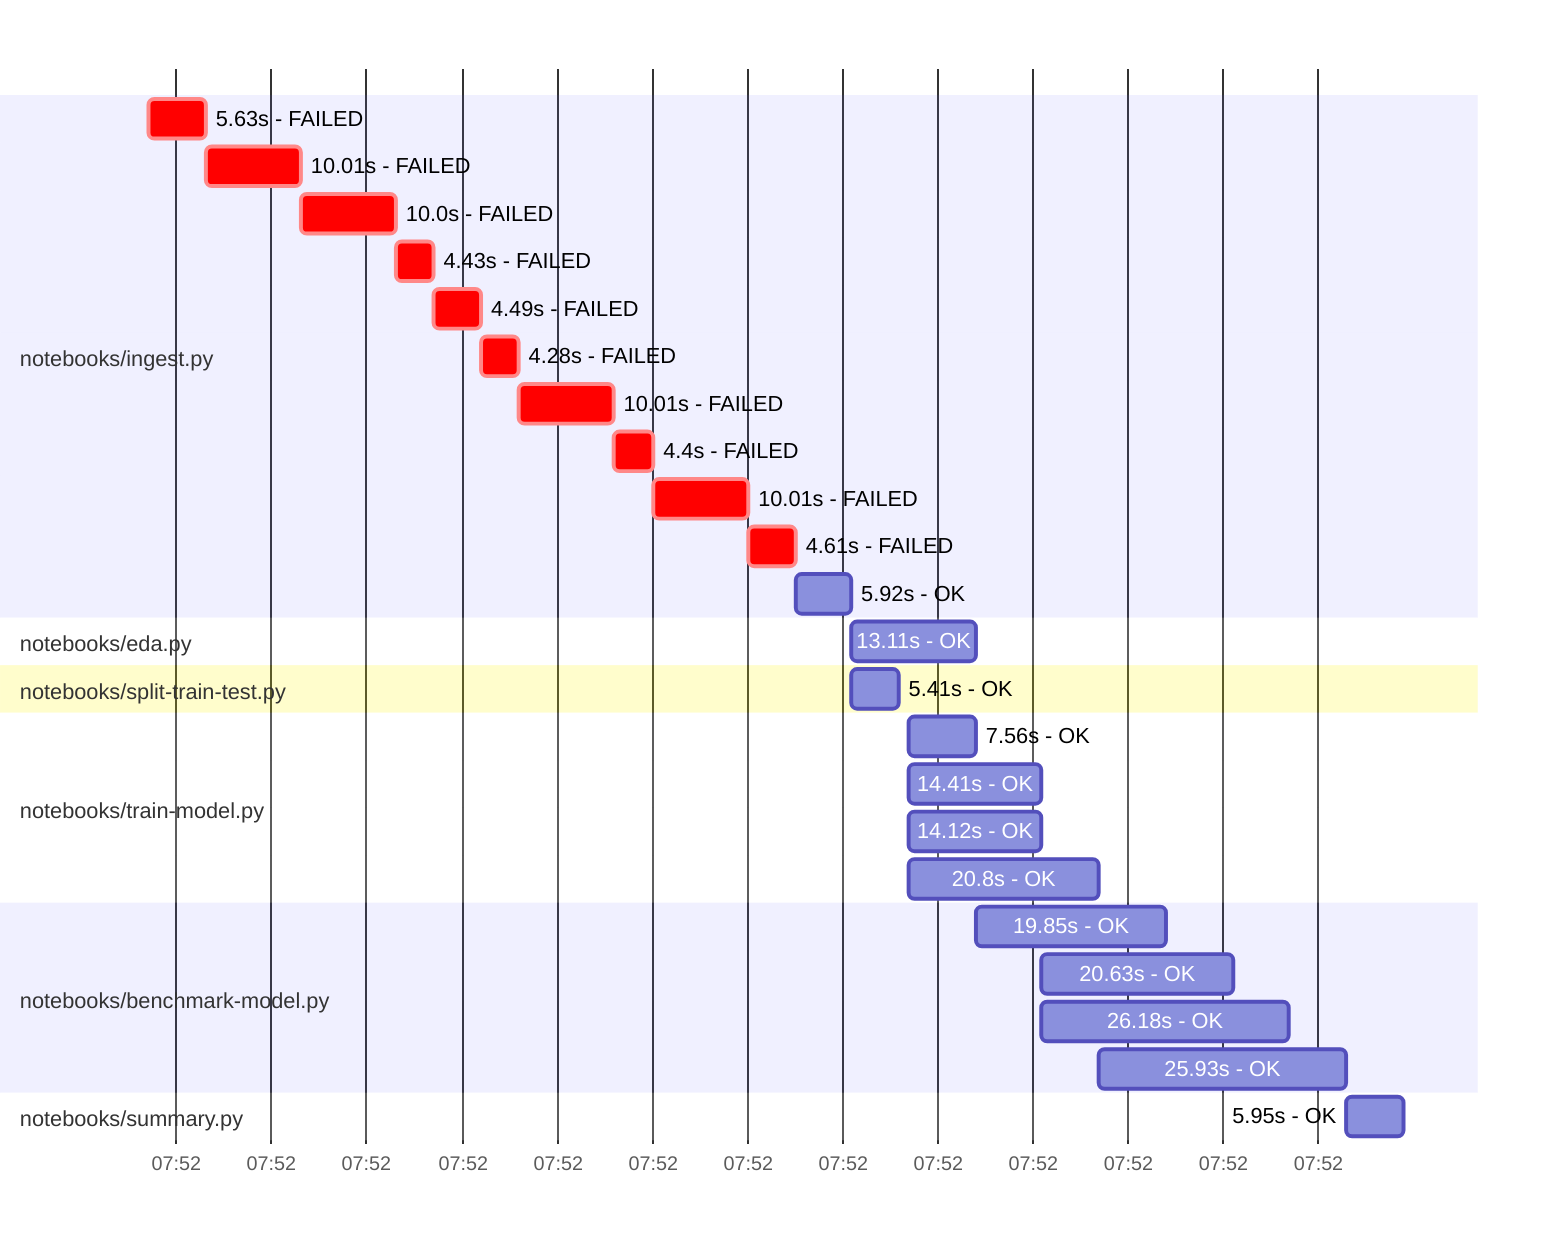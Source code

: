 gantt
    %% Mermaid input file for drawing Gantt chart of runlog runtimes
    %% See https://mermaid-js.github.io/mermaid/#/gantt
    %%
    axisFormat %H:%M
    %%
    %% Give timestamps as unix timestamps (ms)
    dateFormat x
    %%
    section notebooks/ingest.py
    5.63s - FAILED :crit , 1669963317 , 1669963323 
    10.01s - FAILED :crit , 1669963323 , 1669963333 
    10.0s - FAILED :crit , 1669963333 , 1669963343 
    4.43s - FAILED :crit , 1669963343 , 1669963347 
    4.49s - FAILED :crit , 1669963347 , 1669963352 
    4.28s - FAILED :crit , 1669963352 , 1669963356 
    10.01s - FAILED :crit , 1669963356 , 1669963366 
    4.4s - FAILED :crit , 1669963366 , 1669963370 
    10.01s - FAILED :crit , 1669963370 , 1669963380 
    4.61s - FAILED :crit , 1669963380 , 1669963385 
    5.92s - OK : , 1669963385 , 1669963391 
    section notebooks/eda.py
    13.11s - OK : , 1669963391 , 1669963404 
    section notebooks/split-train-test.py
    5.41s - OK : , 1669963391 , 1669963396 
    section notebooks/train-model.py
    7.56s - OK : , 1669963397 , 1669963404 
    section notebooks/train-model.py
    14.41s - OK : , 1669963397 , 1669963411 
    section notebooks/train-model.py
    14.12s - OK : , 1669963397 , 1669963411 
    section notebooks/train-model.py
    20.8s - OK : , 1669963397 , 1669963417 
    section notebooks/benchmark-model.py
    19.85s - OK : , 1669963404 , 1669963424 
    section notebooks/benchmark-model.py
    20.63s - OK : , 1669963411 , 1669963431 
    section notebooks/benchmark-model.py
    26.18s - OK : , 1669963411 , 1669963437 
    section notebooks/benchmark-model.py
    25.93s - OK : , 1669963417 , 1669963443 
    section notebooks/summary.py
    5.95s - OK : , 1669963443 , 1669963449